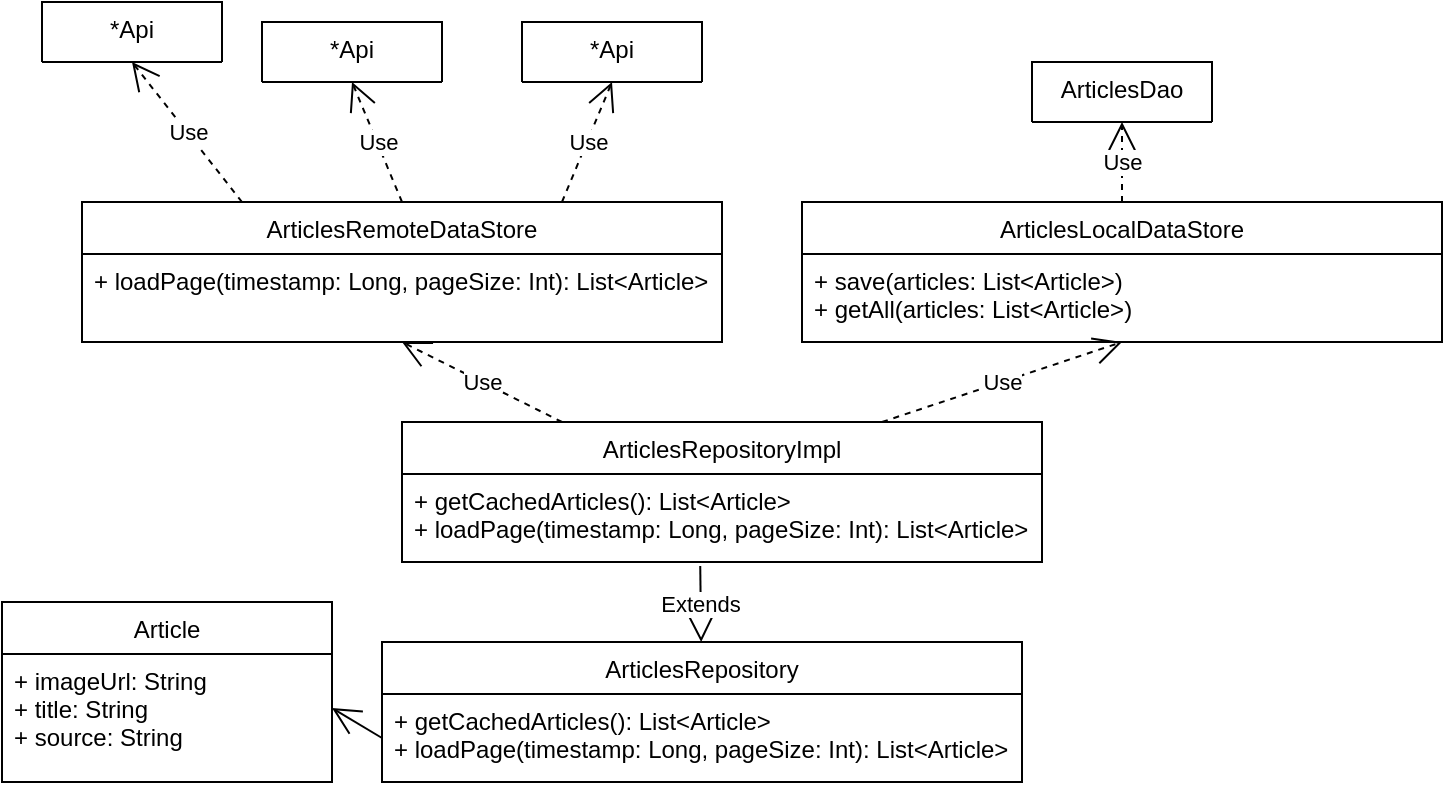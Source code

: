 <mxfile version="15.9.4" type="device"><diagram id="D_nsxFi1XI9R_LwdoqHY" name="Page-1"><mxGraphModel dx="2181" dy="744" grid="1" gridSize="10" guides="1" tooltips="1" connect="1" arrows="1" fold="1" page="1" pageScale="1" pageWidth="827" pageHeight="1169" math="0" shadow="0"><root><mxCell id="0"/><mxCell id="1" parent="0"/><mxCell id="2GQ8mQY7lwlIYAwQCd90-2" value="ArticlesRepository" style="swimlane;fontStyle=0;align=center;verticalAlign=top;childLayout=stackLayout;horizontal=1;startSize=26;horizontalStack=0;resizeParent=1;resizeLast=0;collapsible=1;marginBottom=0;rounded=0;shadow=0;strokeWidth=1;" parent="1" vertex="1"><mxGeometry x="80" y="780" width="320" height="70" as="geometry"><mxRectangle x="230" y="140" width="160" height="26" as="alternateBounds"/></mxGeometry></mxCell><mxCell id="2GQ8mQY7lwlIYAwQCd90-3" value="+ getCachedArticles(): List&lt;Article&gt;&#10;+ loadPage(timestamp: Long, pageSize: Int): List&lt;Article&gt;" style="text;align=left;verticalAlign=top;spacingLeft=4;spacingRight=4;overflow=hidden;rotatable=0;points=[[0,0.5],[1,0.5]];portConstraint=eastwest;" parent="2GQ8mQY7lwlIYAwQCd90-2" vertex="1"><mxGeometry y="26" width="320" height="44" as="geometry"/></mxCell><mxCell id="2GQ8mQY7lwlIYAwQCd90-4" value="ArticlesRepositoryImpl&#10;" style="swimlane;fontStyle=0;align=center;verticalAlign=top;childLayout=stackLayout;horizontal=1;startSize=26;horizontalStack=0;resizeParent=1;resizeLast=0;collapsible=1;marginBottom=0;rounded=0;shadow=0;strokeWidth=1;" parent="1" vertex="1"><mxGeometry x="90" y="670" width="320" height="70" as="geometry"><mxRectangle x="230" y="140" width="160" height="26" as="alternateBounds"/></mxGeometry></mxCell><mxCell id="2GQ8mQY7lwlIYAwQCd90-5" value="+ getCachedArticles(): List&lt;Article&gt;&#10;+ loadPage(timestamp: Long, pageSize: Int): List&lt;Article&gt;" style="text;align=left;verticalAlign=top;spacingLeft=4;spacingRight=4;overflow=hidden;rotatable=0;points=[[0,0.5],[1,0.5]];portConstraint=eastwest;" parent="2GQ8mQY7lwlIYAwQCd90-4" vertex="1"><mxGeometry y="26" width="320" height="44" as="geometry"/></mxCell><mxCell id="2GQ8mQY7lwlIYAwQCd90-6" value="ArticlesRemoteDataStore&#10;" style="swimlane;fontStyle=0;align=center;verticalAlign=top;childLayout=stackLayout;horizontal=1;startSize=26;horizontalStack=0;resizeParent=1;resizeLast=0;collapsible=1;marginBottom=0;rounded=0;shadow=0;strokeWidth=1;" parent="1" vertex="1"><mxGeometry x="-70" y="560" width="320" height="70" as="geometry"><mxRectangle x="230" y="140" width="160" height="26" as="alternateBounds"/></mxGeometry></mxCell><mxCell id="2GQ8mQY7lwlIYAwQCd90-7" value="+ loadPage(timestamp: Long, pageSize: Int): List&lt;Article&gt;" style="text;align=left;verticalAlign=top;spacingLeft=4;spacingRight=4;overflow=hidden;rotatable=0;points=[[0,0.5],[1,0.5]];portConstraint=eastwest;" parent="2GQ8mQY7lwlIYAwQCd90-6" vertex="1"><mxGeometry y="26" width="320" height="34" as="geometry"/></mxCell><mxCell id="2GQ8mQY7lwlIYAwQCd90-8" value="ArticlesLocalDataStore&#10;" style="swimlane;fontStyle=0;align=center;verticalAlign=top;childLayout=stackLayout;horizontal=1;startSize=26;horizontalStack=0;resizeParent=1;resizeLast=0;collapsible=1;marginBottom=0;rounded=0;shadow=0;strokeWidth=1;" parent="1" vertex="1"><mxGeometry x="290" y="560" width="320" height="70" as="geometry"><mxRectangle x="230" y="140" width="160" height="26" as="alternateBounds"/></mxGeometry></mxCell><mxCell id="2GQ8mQY7lwlIYAwQCd90-9" value="+ save(articles: List&lt;Article&gt;)&#10;+ getAll(articles: List&lt;Article&gt;)" style="text;align=left;verticalAlign=top;spacingLeft=4;spacingRight=4;overflow=hidden;rotatable=0;points=[[0,0.5],[1,0.5]];portConstraint=eastwest;" parent="2GQ8mQY7lwlIYAwQCd90-8" vertex="1"><mxGeometry y="26" width="320" height="34" as="geometry"/></mxCell><mxCell id="2GQ8mQY7lwlIYAwQCd90-10" value="*Api" style="swimlane;fontStyle=0;align=center;verticalAlign=top;childLayout=stackLayout;horizontal=1;startSize=70;horizontalStack=0;resizeParent=1;resizeLast=0;collapsible=1;marginBottom=0;rounded=0;shadow=0;strokeWidth=1;" parent="1" vertex="1"><mxGeometry x="-90" y="460" width="90" height="30" as="geometry"><mxRectangle x="230" y="140" width="160" height="26" as="alternateBounds"/></mxGeometry></mxCell><mxCell id="2GQ8mQY7lwlIYAwQCd90-11" value="*Api" style="swimlane;fontStyle=0;align=center;verticalAlign=top;childLayout=stackLayout;horizontal=1;startSize=70;horizontalStack=0;resizeParent=1;resizeLast=0;collapsible=1;marginBottom=0;rounded=0;shadow=0;strokeWidth=1;" parent="1" vertex="1"><mxGeometry x="20" y="470" width="90" height="30" as="geometry"><mxRectangle x="230" y="140" width="160" height="26" as="alternateBounds"/></mxGeometry></mxCell><mxCell id="2GQ8mQY7lwlIYAwQCd90-12" value="*Api" style="swimlane;fontStyle=0;align=center;verticalAlign=top;childLayout=stackLayout;horizontal=1;startSize=70;horizontalStack=0;resizeParent=1;resizeLast=0;collapsible=1;marginBottom=0;rounded=0;shadow=0;strokeWidth=1;" parent="1" vertex="1"><mxGeometry x="150" y="470" width="90" height="30" as="geometry"><mxRectangle x="230" y="140" width="160" height="26" as="alternateBounds"/></mxGeometry></mxCell><mxCell id="2GQ8mQY7lwlIYAwQCd90-13" value="Article" style="swimlane;fontStyle=0;align=center;verticalAlign=top;childLayout=stackLayout;horizontal=1;startSize=26;horizontalStack=0;resizeParent=1;resizeLast=0;collapsible=1;marginBottom=0;rounded=0;shadow=0;strokeWidth=1;" parent="1" vertex="1"><mxGeometry x="-110" y="760" width="165" height="90" as="geometry"><mxRectangle x="230" y="140" width="160" height="26" as="alternateBounds"/></mxGeometry></mxCell><mxCell id="2GQ8mQY7lwlIYAwQCd90-14" value="+ imageUrl: String&#10;+ title: String&#10;+ source: String " style="text;align=left;verticalAlign=top;spacingLeft=4;spacingRight=4;overflow=hidden;rotatable=0;points=[[0,0.5],[1,0.5]];portConstraint=eastwest;" parent="2GQ8mQY7lwlIYAwQCd90-13" vertex="1"><mxGeometry y="26" width="165" height="54" as="geometry"/></mxCell><mxCell id="2GQ8mQY7lwlIYAwQCd90-15" value="ArticlesDao" style="swimlane;fontStyle=0;align=center;verticalAlign=top;childLayout=stackLayout;horizontal=1;startSize=70;horizontalStack=0;resizeParent=1;resizeLast=0;collapsible=1;marginBottom=0;rounded=0;shadow=0;strokeWidth=1;" parent="1" vertex="1"><mxGeometry x="405" y="490" width="90" height="30" as="geometry"><mxRectangle x="230" y="140" width="160" height="26" as="alternateBounds"/></mxGeometry></mxCell><mxCell id="2GQ8mQY7lwlIYAwQCd90-16" value="Use" style="endArrow=open;endSize=12;dashed=1;html=1;rounded=0;exitX=0.25;exitY=0;exitDx=0;exitDy=0;entryX=0.5;entryY=1;entryDx=0;entryDy=0;" parent="1" source="2GQ8mQY7lwlIYAwQCd90-6" target="2GQ8mQY7lwlIYAwQCd90-10" edge="1"><mxGeometry width="160" relative="1" as="geometry"><mxPoint x="-109.54" y="770" as="sourcePoint"/><mxPoint x="20.0" y="680" as="targetPoint"/></mxGeometry></mxCell><mxCell id="2GQ8mQY7lwlIYAwQCd90-17" value="Extends" style="endArrow=block;endSize=16;endFill=0;html=1;rounded=0;exitX=0.466;exitY=1.045;exitDx=0;exitDy=0;exitPerimeter=0;" parent="1" source="2GQ8mQY7lwlIYAwQCd90-5" target="2GQ8mQY7lwlIYAwQCd90-2" edge="1"><mxGeometry width="160" relative="1" as="geometry"><mxPoint x="240" y="730" as="sourcePoint"/><mxPoint x="230" y="720" as="targetPoint"/></mxGeometry></mxCell><mxCell id="2GQ8mQY7lwlIYAwQCd90-18" value="Use" style="endArrow=open;endSize=12;dashed=1;html=1;rounded=0;exitX=0.75;exitY=0;exitDx=0;exitDy=0;entryX=0.5;entryY=1;entryDx=0;entryDy=0;" parent="1" source="2GQ8mQY7lwlIYAwQCd90-4" target="2GQ8mQY7lwlIYAwQCd90-8" edge="1"><mxGeometry width="160" relative="1" as="geometry"><mxPoint x="300.46" y="620" as="sourcePoint"/><mxPoint x="430" y="530" as="targetPoint"/></mxGeometry></mxCell><mxCell id="2GQ8mQY7lwlIYAwQCd90-19" value="Use" style="endArrow=open;endSize=12;dashed=1;html=1;rounded=0;exitX=0.25;exitY=0;exitDx=0;exitDy=0;entryX=0.5;entryY=1;entryDx=0;entryDy=0;" parent="1" source="2GQ8mQY7lwlIYAwQCd90-4" target="2GQ8mQY7lwlIYAwQCd90-6" edge="1"><mxGeometry width="160" relative="1" as="geometry"><mxPoint x="-129.54" y="710" as="sourcePoint"/><mxPoint y="620" as="targetPoint"/></mxGeometry></mxCell><mxCell id="2GQ8mQY7lwlIYAwQCd90-20" value="Use" style="endArrow=open;endSize=12;dashed=1;html=1;rounded=0;exitX=0.5;exitY=0;exitDx=0;exitDy=0;entryX=0.5;entryY=1;entryDx=0;entryDy=0;" parent="1" source="2GQ8mQY7lwlIYAwQCd90-6" target="2GQ8mQY7lwlIYAwQCd90-11" edge="1"><mxGeometry width="160" relative="1" as="geometry"><mxPoint x="-99.54" y="780" as="sourcePoint"/><mxPoint x="30" y="690" as="targetPoint"/></mxGeometry></mxCell><mxCell id="2GQ8mQY7lwlIYAwQCd90-21" value="Use" style="endArrow=open;endSize=12;dashed=1;html=1;rounded=0;exitX=0.75;exitY=0;exitDx=0;exitDy=0;entryX=0.5;entryY=1;entryDx=0;entryDy=0;" parent="1" source="2GQ8mQY7lwlIYAwQCd90-6" target="2GQ8mQY7lwlIYAwQCd90-12" edge="1"><mxGeometry width="160" relative="1" as="geometry"><mxPoint x="-89.54" y="790" as="sourcePoint"/><mxPoint x="40" y="700" as="targetPoint"/></mxGeometry></mxCell><mxCell id="2GQ8mQY7lwlIYAwQCd90-22" value="Use" style="endArrow=open;endSize=12;dashed=1;html=1;rounded=0;exitX=0.5;exitY=0;exitDx=0;exitDy=0;" parent="1" source="2GQ8mQY7lwlIYAwQCd90-8" target="2GQ8mQY7lwlIYAwQCd90-15" edge="1"><mxGeometry width="160" relative="1" as="geometry"><mxPoint x="-109.54" y="810" as="sourcePoint"/><mxPoint x="20" y="720" as="targetPoint"/></mxGeometry></mxCell><mxCell id="2GQ8mQY7lwlIYAwQCd90-23" value="" style="endArrow=open;endFill=1;endSize=12;html=1;rounded=0;exitX=0;exitY=0.5;exitDx=0;exitDy=0;entryX=1;entryY=0.5;entryDx=0;entryDy=0;" parent="1" source="2GQ8mQY7lwlIYAwQCd90-3" target="2GQ8mQY7lwlIYAwQCd90-14" edge="1"><mxGeometry width="160" relative="1" as="geometry"><mxPoint x="-7.75" y="710" as="sourcePoint"/><mxPoint x="-20" y="760" as="targetPoint"/></mxGeometry></mxCell></root></mxGraphModel></diagram></mxfile>